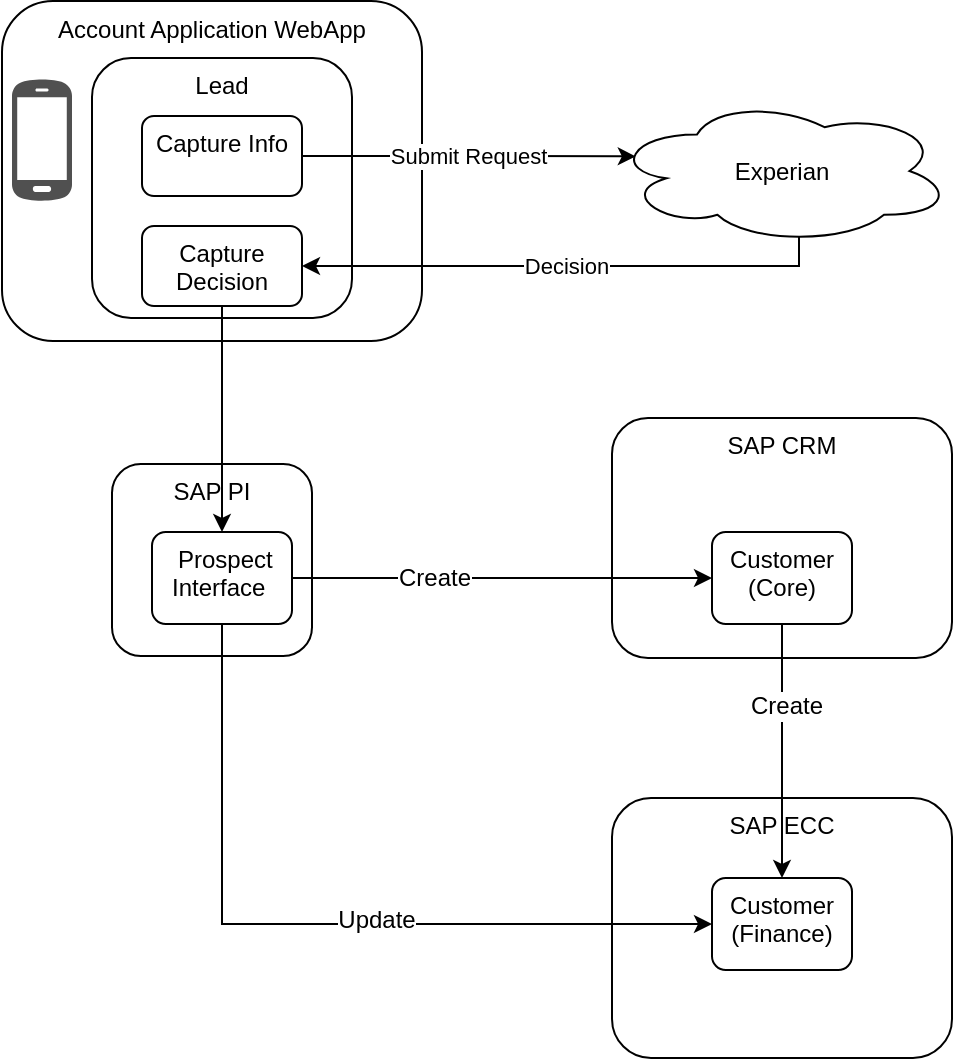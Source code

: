 <mxfile version="12.1.3" type="github" pages="2">
  <diagram id="I0bLfncfjT9ffKwwWELv" name="Accept">
    <mxGraphModel dx="1165" dy="502" grid="1" gridSize="10" guides="1" tooltips="1" connect="1" arrows="1" fold="1" page="1" pageScale="1" pageWidth="827" pageHeight="1169" math="0" shadow="0">
      <root>
        <mxCell id="I5Vtg4STYnl2IJugSfGF-0"/>
        <mxCell id="I5Vtg4STYnl2IJugSfGF-1" parent="I5Vtg4STYnl2IJugSfGF-0"/>
        <mxCell id="8ab2VDb99C_7O71XB3wa-0" value="Account Application WebApp" style="rounded=1;whiteSpace=wrap;html=1;verticalAlign=top;" vertex="1" parent="I5Vtg4STYnl2IJugSfGF-1">
          <mxGeometry x="185" y="1.5" width="210" height="170" as="geometry"/>
        </mxCell>
        <mxCell id="ivdo6gl_7-LOLV2pRihX-21" value="Lead" style="rounded=1;whiteSpace=wrap;html=1;verticalAlign=top;" vertex="1" parent="I5Vtg4STYnl2IJugSfGF-1">
          <mxGeometry x="230" y="30" width="130" height="130" as="geometry"/>
        </mxCell>
        <mxCell id="ivdo6gl_7-LOLV2pRihX-9" value="Submit Request" style="edgeStyle=orthogonalEdgeStyle;rounded=0;orthogonalLoop=1;jettySize=auto;html=1;exitX=1;exitY=0.5;exitDx=0;exitDy=0;entryX=0.07;entryY=0.4;entryDx=0;entryDy=0;entryPerimeter=0;" edge="1" parent="I5Vtg4STYnl2IJugSfGF-1" source="8ab2VDb99C_7O71XB3wa-1" target="ivdo6gl_7-LOLV2pRihX-0">
          <mxGeometry relative="1" as="geometry"/>
        </mxCell>
        <mxCell id="8ab2VDb99C_7O71XB3wa-1" value="Capture Info" style="rounded=1;whiteSpace=wrap;html=1;verticalAlign=top;" vertex="1" parent="I5Vtg4STYnl2IJugSfGF-1">
          <mxGeometry x="255" y="59" width="80" height="40" as="geometry"/>
        </mxCell>
        <mxCell id="ivdo6gl_7-LOLV2pRihX-10" value="Decision" style="edgeStyle=orthogonalEdgeStyle;rounded=0;orthogonalLoop=1;jettySize=auto;html=1;exitX=0.55;exitY=0.95;exitDx=0;exitDy=0;exitPerimeter=0;entryX=1;entryY=0.5;entryDx=0;entryDy=0;" edge="1" parent="I5Vtg4STYnl2IJugSfGF-1" source="ivdo6gl_7-LOLV2pRihX-0" target="ivdo6gl_7-LOLV2pRihX-1">
          <mxGeometry relative="1" as="geometry">
            <Array as="points">
              <mxPoint x="584" y="134"/>
            </Array>
          </mxGeometry>
        </mxCell>
        <mxCell id="ivdo6gl_7-LOLV2pRihX-0" value="Experian" style="ellipse;shape=cloud;whiteSpace=wrap;html=1;verticalAlign=middle;" vertex="1" parent="I5Vtg4STYnl2IJugSfGF-1">
          <mxGeometry x="490" y="50" width="170" height="73" as="geometry"/>
        </mxCell>
        <mxCell id="ivdo6gl_7-LOLV2pRihX-1" value="Capture Decision" style="rounded=1;whiteSpace=wrap;html=1;verticalAlign=top;" vertex="1" parent="I5Vtg4STYnl2IJugSfGF-1">
          <mxGeometry x="255" y="114" width="80" height="40" as="geometry"/>
        </mxCell>
        <mxCell id="ivdo6gl_7-LOLV2pRihX-3" value="SAP PI" style="rounded=1;whiteSpace=wrap;html=1;verticalAlign=top;" vertex="1" parent="I5Vtg4STYnl2IJugSfGF-1">
          <mxGeometry x="240" y="233" width="100" height="96" as="geometry"/>
        </mxCell>
        <mxCell id="ivdo6gl_7-LOLV2pRihX-4" value="&amp;nbsp;Prospect Interface&amp;nbsp;" style="rounded=1;whiteSpace=wrap;html=1;verticalAlign=top;" vertex="1" parent="I5Vtg4STYnl2IJugSfGF-1">
          <mxGeometry x="260" y="267" width="70" height="46" as="geometry"/>
        </mxCell>
        <mxCell id="ivdo6gl_7-LOLV2pRihX-5" value="SAP CRM" style="rounded=1;whiteSpace=wrap;html=1;verticalAlign=top;" vertex="1" parent="I5Vtg4STYnl2IJugSfGF-1">
          <mxGeometry x="490" y="210" width="170" height="120" as="geometry"/>
        </mxCell>
        <mxCell id="ivdo6gl_7-LOLV2pRihX-6" value="Customer (Core)" style="rounded=1;whiteSpace=wrap;html=1;verticalAlign=top;" vertex="1" parent="I5Vtg4STYnl2IJugSfGF-1">
          <mxGeometry x="540" y="267" width="70" height="46" as="geometry"/>
        </mxCell>
        <mxCell id="ivdo6gl_7-LOLV2pRihX-7" value="SAP ECC" style="rounded=1;whiteSpace=wrap;html=1;verticalAlign=top;" vertex="1" parent="I5Vtg4STYnl2IJugSfGF-1">
          <mxGeometry x="490" y="400" width="170" height="130" as="geometry"/>
        </mxCell>
        <mxCell id="ivdo6gl_7-LOLV2pRihX-8" value="Customer&lt;br&gt;(Finance)" style="rounded=1;whiteSpace=wrap;html=1;verticalAlign=top;" vertex="1" parent="I5Vtg4STYnl2IJugSfGF-1">
          <mxGeometry x="540" y="440" width="70" height="46" as="geometry"/>
        </mxCell>
        <mxCell id="I5Vtg4STYnl2IJugSfGF-2" value="" style="shadow=0;dashed=0;html=1;strokeColor=none;fillColor=#505050;labelPosition=center;verticalLabelPosition=bottom;verticalAlign=top;outlineConnect=0;align=center;shape=mxgraph.office.devices.cell_phone_android_proportional;fontColor=#858585;" vertex="1" parent="I5Vtg4STYnl2IJugSfGF-1">
          <mxGeometry x="190" y="40" width="30" height="62" as="geometry"/>
        </mxCell>
        <mxCell id="ivdo6gl_7-LOLV2pRihX-11" style="edgeStyle=orthogonalEdgeStyle;rounded=0;orthogonalLoop=1;jettySize=auto;html=1;exitX=0.5;exitY=1;exitDx=0;exitDy=0;" edge="1" parent="I5Vtg4STYnl2IJugSfGF-1" source="ivdo6gl_7-LOLV2pRihX-1" target="ivdo6gl_7-LOLV2pRihX-4">
          <mxGeometry relative="1" as="geometry"/>
        </mxCell>
        <mxCell id="ivdo6gl_7-LOLV2pRihX-12" style="edgeStyle=orthogonalEdgeStyle;rounded=0;orthogonalLoop=1;jettySize=auto;html=1;exitX=1;exitY=0.5;exitDx=0;exitDy=0;" edge="1" parent="I5Vtg4STYnl2IJugSfGF-1" source="ivdo6gl_7-LOLV2pRihX-4" target="ivdo6gl_7-LOLV2pRihX-6">
          <mxGeometry relative="1" as="geometry"/>
        </mxCell>
        <mxCell id="ivdo6gl_7-LOLV2pRihX-17" value="Create" style="text;html=1;resizable=0;points=[];align=center;verticalAlign=middle;labelBackgroundColor=#ffffff;" vertex="1" connectable="0" parent="ivdo6gl_7-LOLV2pRihX-12">
          <mxGeometry x="-0.326" relative="1" as="geometry">
            <mxPoint as="offset"/>
          </mxGeometry>
        </mxCell>
        <mxCell id="ivdo6gl_7-LOLV2pRihX-14" style="edgeStyle=orthogonalEdgeStyle;rounded=0;orthogonalLoop=1;jettySize=auto;html=1;exitX=0.5;exitY=1;exitDx=0;exitDy=0;entryX=0;entryY=0.5;entryDx=0;entryDy=0;" edge="1" parent="I5Vtg4STYnl2IJugSfGF-1" source="ivdo6gl_7-LOLV2pRihX-4" target="ivdo6gl_7-LOLV2pRihX-8">
          <mxGeometry relative="1" as="geometry"/>
        </mxCell>
        <mxCell id="ivdo6gl_7-LOLV2pRihX-18" value="Update" style="text;html=1;resizable=0;points=[];align=center;verticalAlign=middle;labelBackgroundColor=#ffffff;" vertex="1" connectable="0" parent="ivdo6gl_7-LOLV2pRihX-14">
          <mxGeometry x="-0.254" y="77" relative="1" as="geometry">
            <mxPoint as="offset"/>
          </mxGeometry>
        </mxCell>
        <mxCell id="ivdo6gl_7-LOLV2pRihX-19" style="edgeStyle=orthogonalEdgeStyle;rounded=0;orthogonalLoop=1;jettySize=auto;html=1;exitX=0.5;exitY=1;exitDx=0;exitDy=0;entryX=0.5;entryY=0;entryDx=0;entryDy=0;" edge="1" parent="I5Vtg4STYnl2IJugSfGF-1" source="ivdo6gl_7-LOLV2pRihX-6" target="ivdo6gl_7-LOLV2pRihX-8">
          <mxGeometry relative="1" as="geometry"/>
        </mxCell>
        <mxCell id="ivdo6gl_7-LOLV2pRihX-20" value="Create" style="text;html=1;resizable=0;points=[];align=center;verticalAlign=middle;labelBackgroundColor=#ffffff;" vertex="1" connectable="0" parent="ivdo6gl_7-LOLV2pRihX-19">
          <mxGeometry x="-0.359" y="2" relative="1" as="geometry">
            <mxPoint as="offset"/>
          </mxGeometry>
        </mxCell>
      </root>
    </mxGraphModel>
  </diagram>
  <diagram name="Reject/Refer" id="q7iL9V-ygQUSEN3jPt8D">
    <mxGraphModel dx="1165" dy="502" grid="1" gridSize="10" guides="1" tooltips="1" connect="1" arrows="1" fold="1" page="1" pageScale="1" pageWidth="827" pageHeight="1169" math="0" shadow="0">
      <root>
        <mxCell id="6zzG9t84l0em-5m2Y7m6-0"/>
        <mxCell id="6zzG9t84l0em-5m2Y7m6-1" parent="6zzG9t84l0em-5m2Y7m6-0"/>
        <mxCell id="6zzG9t84l0em-5m2Y7m6-11" value="SAP CRM" style="rounded=1;whiteSpace=wrap;html=1;verticalAlign=top;" vertex="1" parent="6zzG9t84l0em-5m2Y7m6-1">
          <mxGeometry x="460" y="210" width="200" height="160" as="geometry"/>
        </mxCell>
        <mxCell id="JmengMzgopt4f8I5Psx5-20" style="edgeStyle=orthogonalEdgeStyle;rounded=0;orthogonalLoop=1;jettySize=auto;html=1;exitX=1;exitY=0.5;exitDx=0;exitDy=0;entryX=0;entryY=0.75;entryDx=0;entryDy=0;" edge="1" parent="6zzG9t84l0em-5m2Y7m6-1" source="JmengMzgopt4f8I5Psx5-3" target="JmengMzgopt4f8I5Psx5-14">
          <mxGeometry relative="1" as="geometry">
            <Array as="points">
              <mxPoint x="400" y="463"/>
              <mxPoint x="400" y="341"/>
            </Array>
          </mxGeometry>
        </mxCell>
        <mxCell id="6zzG9t84l0em-5m2Y7m6-2" value="Account Application WebApp" style="rounded=1;whiteSpace=wrap;html=1;verticalAlign=top;" vertex="1" parent="6zzG9t84l0em-5m2Y7m6-1">
          <mxGeometry x="185" y="1.5" width="210" height="170" as="geometry"/>
        </mxCell>
        <mxCell id="6zzG9t84l0em-5m2Y7m6-3" value="Lead" style="rounded=1;whiteSpace=wrap;html=1;verticalAlign=top;" vertex="1" parent="6zzG9t84l0em-5m2Y7m6-1">
          <mxGeometry x="230" y="30" width="130" height="130" as="geometry"/>
        </mxCell>
        <mxCell id="6zzG9t84l0em-5m2Y7m6-4" value="Submit Request" style="edgeStyle=orthogonalEdgeStyle;rounded=0;orthogonalLoop=1;jettySize=auto;html=1;exitX=1;exitY=0.5;exitDx=0;exitDy=0;entryX=0.07;entryY=0.4;entryDx=0;entryDy=0;entryPerimeter=0;" edge="1" parent="6zzG9t84l0em-5m2Y7m6-1" source="6zzG9t84l0em-5m2Y7m6-5" target="6zzG9t84l0em-5m2Y7m6-7">
          <mxGeometry relative="1" as="geometry"/>
        </mxCell>
        <mxCell id="6zzG9t84l0em-5m2Y7m6-5" value="Capture Info" style="rounded=1;whiteSpace=wrap;html=1;verticalAlign=top;" vertex="1" parent="6zzG9t84l0em-5m2Y7m6-1">
          <mxGeometry x="255" y="59" width="80" height="40" as="geometry"/>
        </mxCell>
        <mxCell id="6zzG9t84l0em-5m2Y7m6-6" value="Decision" style="edgeStyle=orthogonalEdgeStyle;rounded=0;orthogonalLoop=1;jettySize=auto;html=1;exitX=0.55;exitY=0.95;exitDx=0;exitDy=0;exitPerimeter=0;entryX=1;entryY=0.5;entryDx=0;entryDy=0;" edge="1" parent="6zzG9t84l0em-5m2Y7m6-1" source="6zzG9t84l0em-5m2Y7m6-7" target="6zzG9t84l0em-5m2Y7m6-8">
          <mxGeometry relative="1" as="geometry">
            <Array as="points">
              <mxPoint x="584" y="134"/>
            </Array>
          </mxGeometry>
        </mxCell>
        <mxCell id="6zzG9t84l0em-5m2Y7m6-7" value="Experian" style="ellipse;shape=cloud;whiteSpace=wrap;html=1;verticalAlign=middle;" vertex="1" parent="6zzG9t84l0em-5m2Y7m6-1">
          <mxGeometry x="490" y="50" width="170" height="73" as="geometry"/>
        </mxCell>
        <mxCell id="JmengMzgopt4f8I5Psx5-0" style="edgeStyle=orthogonalEdgeStyle;rounded=0;orthogonalLoop=1;jettySize=auto;html=1;exitX=0.25;exitY=1;exitDx=0;exitDy=0;" edge="1" parent="6zzG9t84l0em-5m2Y7m6-1" source="6zzG9t84l0em-5m2Y7m6-8">
          <mxGeometry relative="1" as="geometry">
            <mxPoint x="90" y="250" as="targetPoint"/>
          </mxGeometry>
        </mxCell>
        <mxCell id="JmengMzgopt4f8I5Psx5-2" value="Notify" style="text;html=1;resizable=0;points=[];align=center;verticalAlign=middle;labelBackgroundColor=#ffffff;" vertex="1" connectable="0" parent="JmengMzgopt4f8I5Psx5-0">
          <mxGeometry x="-0.092" y="1" relative="1" as="geometry">
            <mxPoint as="offset"/>
          </mxGeometry>
        </mxCell>
        <mxCell id="6zzG9t84l0em-5m2Y7m6-8" value="Capture Decision" style="rounded=1;whiteSpace=wrap;html=1;verticalAlign=top;" vertex="1" parent="6zzG9t84l0em-5m2Y7m6-1">
          <mxGeometry x="255" y="114" width="80" height="40" as="geometry"/>
        </mxCell>
        <mxCell id="6zzG9t84l0em-5m2Y7m6-9" value="SAP PI" style="rounded=1;whiteSpace=wrap;html=1;verticalAlign=top;" vertex="1" parent="6zzG9t84l0em-5m2Y7m6-1">
          <mxGeometry x="240" y="233" width="100" height="96" as="geometry"/>
        </mxCell>
        <mxCell id="JmengMzgopt4f8I5Psx5-18" style="edgeStyle=orthogonalEdgeStyle;rounded=0;orthogonalLoop=1;jettySize=auto;html=1;exitX=1;exitY=0.5;exitDx=0;exitDy=0;" edge="1" parent="6zzG9t84l0em-5m2Y7m6-1" source="6zzG9t84l0em-5m2Y7m6-10" target="6zzG9t84l0em-5m2Y7m6-12">
          <mxGeometry relative="1" as="geometry"/>
        </mxCell>
        <mxCell id="6zzG9t84l0em-5m2Y7m6-10" value="&amp;nbsp;Prospect Interface&amp;nbsp;" style="rounded=1;whiteSpace=wrap;html=1;verticalAlign=top;" vertex="1" parent="6zzG9t84l0em-5m2Y7m6-1">
          <mxGeometry x="260" y="267" width="70" height="46" as="geometry"/>
        </mxCell>
        <mxCell id="6zzG9t84l0em-5m2Y7m6-12" value="Customer (Core)" style="rounded=1;whiteSpace=wrap;html=1;verticalAlign=top;" vertex="1" parent="6zzG9t84l0em-5m2Y7m6-1">
          <mxGeometry x="540" y="267" width="70" height="46" as="geometry"/>
        </mxCell>
        <mxCell id="6zzG9t84l0em-5m2Y7m6-13" value="SAP ECC" style="rounded=1;whiteSpace=wrap;html=1;verticalAlign=top;" vertex="1" parent="6zzG9t84l0em-5m2Y7m6-1">
          <mxGeometry x="490" y="400" width="170" height="130" as="geometry"/>
        </mxCell>
        <mxCell id="6zzG9t84l0em-5m2Y7m6-14" value="Customer&lt;br&gt;(Finance)" style="rounded=1;whiteSpace=wrap;html=1;verticalAlign=top;" vertex="1" parent="6zzG9t84l0em-5m2Y7m6-1">
          <mxGeometry x="540" y="440" width="70" height="46" as="geometry"/>
        </mxCell>
        <mxCell id="6zzG9t84l0em-5m2Y7m6-15" value="" style="shadow=0;dashed=0;html=1;strokeColor=none;fillColor=#505050;labelPosition=center;verticalLabelPosition=bottom;verticalAlign=top;outlineConnect=0;align=center;shape=mxgraph.office.devices.cell_phone_android_proportional;fontColor=#858585;" vertex="1" parent="6zzG9t84l0em-5m2Y7m6-1">
          <mxGeometry x="190" y="40" width="30" height="62" as="geometry"/>
        </mxCell>
        <mxCell id="6zzG9t84l0em-5m2Y7m6-16" style="edgeStyle=orthogonalEdgeStyle;rounded=0;orthogonalLoop=1;jettySize=auto;html=1;exitX=0.5;exitY=1;exitDx=0;exitDy=0;" edge="1" parent="6zzG9t84l0em-5m2Y7m6-1" source="6zzG9t84l0em-5m2Y7m6-8" target="6zzG9t84l0em-5m2Y7m6-10">
          <mxGeometry relative="1" as="geometry"/>
        </mxCell>
        <mxCell id="6zzG9t84l0em-5m2Y7m6-21" style="edgeStyle=orthogonalEdgeStyle;rounded=0;orthogonalLoop=1;jettySize=auto;html=1;exitX=0.5;exitY=1;exitDx=0;exitDy=0;entryX=0.5;entryY=0;entryDx=0;entryDy=0;" edge="1" parent="6zzG9t84l0em-5m2Y7m6-1" source="6zzG9t84l0em-5m2Y7m6-12" target="6zzG9t84l0em-5m2Y7m6-14">
          <mxGeometry relative="1" as="geometry"/>
        </mxCell>
        <mxCell id="6zzG9t84l0em-5m2Y7m6-22" value="Create" style="text;html=1;resizable=0;points=[];align=center;verticalAlign=middle;labelBackgroundColor=#ffffff;" vertex="1" connectable="0" parent="6zzG9t84l0em-5m2Y7m6-21">
          <mxGeometry x="-0.359" y="2" relative="1" as="geometry">
            <mxPoint as="offset"/>
          </mxGeometry>
        </mxCell>
        <mxCell id="JmengMzgopt4f8I5Psx5-8" style="edgeStyle=orthogonalEdgeStyle;rounded=0;orthogonalLoop=1;jettySize=auto;html=1;exitX=0.5;exitY=1;exitDx=0;exitDy=0;" edge="1" parent="6zzG9t84l0em-5m2Y7m6-1" source="JmengMzgopt4f8I5Psx5-1" target="JmengMzgopt4f8I5Psx5-3">
          <mxGeometry relative="1" as="geometry"/>
        </mxCell>
        <mxCell id="JmengMzgopt4f8I5Psx5-1" value="New Accounts" style="shape=image;html=1;verticalAlign=top;verticalLabelPosition=bottom;labelBackgroundColor=#ffffff;imageAspect=0;aspect=fixed;image=https://cdn0.iconfinder.com/data/icons/users-android-l-lollipop-icon-pack/24/user-128.png" vertex="1" parent="6zzG9t84l0em-5m2Y7m6-1">
          <mxGeometry x="40" y="237" width="92" height="92" as="geometry"/>
        </mxCell>
        <mxCell id="JmengMzgopt4f8I5Psx5-9" style="edgeStyle=orthogonalEdgeStyle;rounded=0;orthogonalLoop=1;jettySize=auto;html=1;exitX=1;exitY=0.5;exitDx=0;exitDy=0;entryX=0;entryY=0.5;entryDx=0;entryDy=0;" edge="1" parent="6zzG9t84l0em-5m2Y7m6-1" source="JmengMzgopt4f8I5Psx5-3" target="6zzG9t84l0em-5m2Y7m6-14">
          <mxGeometry relative="1" as="geometry"/>
        </mxCell>
        <mxCell id="JmengMzgopt4f8I5Psx5-11" value="&amp;nbsp;Update Record" style="text;html=1;resizable=0;points=[];align=center;verticalAlign=middle;labelBackgroundColor=#ffffff;" vertex="1" connectable="0" parent="JmengMzgopt4f8I5Psx5-9">
          <mxGeometry x="-0.25" relative="1" as="geometry">
            <mxPoint as="offset"/>
          </mxGeometry>
        </mxCell>
        <mxCell id="JmengMzgopt4f8I5Psx5-10" style="edgeStyle=orthogonalEdgeStyle;rounded=0;orthogonalLoop=1;jettySize=auto;html=1;exitX=0.5;exitY=1;exitDx=0;exitDy=0;" edge="1" parent="6zzG9t84l0em-5m2Y7m6-1" source="JmengMzgopt4f8I5Psx5-3" target="JmengMzgopt4f8I5Psx5-4">
          <mxGeometry relative="1" as="geometry"/>
        </mxCell>
        <mxCell id="JmengMzgopt4f8I5Psx5-12" value="No" style="text;html=1;resizable=0;points=[];align=center;verticalAlign=middle;labelBackgroundColor=#ffffff;" vertex="1" connectable="0" parent="JmengMzgopt4f8I5Psx5-10">
          <mxGeometry x="-0.199" relative="1" as="geometry">
            <mxPoint as="offset"/>
          </mxGeometry>
        </mxCell>
        <mxCell id="JmengMzgopt4f8I5Psx5-3" value="Accept" style="rhombus;whiteSpace=wrap;html=1;" vertex="1" parent="6zzG9t84l0em-5m2Y7m6-1">
          <mxGeometry x="47" y="427.5" width="78" height="70" as="geometry"/>
        </mxCell>
        <mxCell id="JmengMzgopt4f8I5Psx5-4" value="END" style="shape=mxgraph.bpmn.shape;html=1;verticalLabelPosition=bottom;labelBackgroundColor=#ffffff;verticalAlign=top;align=center;perimeter=ellipsePerimeter;outlineConnect=0;outline=end;symbol=general;" vertex="1" parent="6zzG9t84l0em-5m2Y7m6-1">
          <mxGeometry x="61" y="600" width="50" height="50" as="geometry"/>
        </mxCell>
        <mxCell id="JmengMzgopt4f8I5Psx5-7" value="Review Application" style="text;html=1;resizable=0;points=[];autosize=1;align=left;verticalAlign=top;spacingTop=-4;" vertex="1" parent="6zzG9t84l0em-5m2Y7m6-1">
          <mxGeometry x="111" y="265" width="120" height="10" as="geometry"/>
        </mxCell>
        <mxCell id="JmengMzgopt4f8I5Psx5-14" value="Activity" style="rounded=1;whiteSpace=wrap;html=1;verticalAlign=top;" vertex="1" parent="6zzG9t84l0em-5m2Y7m6-1">
          <mxGeometry x="480" y="306" width="50" height="46" as="geometry"/>
        </mxCell>
        <mxCell id="JmengMzgopt4f8I5Psx5-15" value="Create" style="edgeStyle=orthogonalEdgeStyle;rounded=0;orthogonalLoop=1;jettySize=auto;html=1;exitX=1;exitY=0.5;exitDx=0;exitDy=0;entryX=0;entryY=0.5;entryDx=0;entryDy=0;" edge="1" parent="6zzG9t84l0em-5m2Y7m6-1" source="6zzG9t84l0em-5m2Y7m6-10" target="JmengMzgopt4f8I5Psx5-14">
          <mxGeometry x="-0.577" relative="1" as="geometry">
            <Array as="points">
              <mxPoint x="400" y="290"/>
              <mxPoint x="400" y="329"/>
            </Array>
            <mxPoint as="offset"/>
          </mxGeometry>
        </mxCell>
        <mxCell id="JmengMzgopt4f8I5Psx5-19" value="Yes" style="text;html=1;resizable=0;points=[];autosize=1;align=left;verticalAlign=top;spacingTop=-4;" vertex="1" parent="6zzG9t84l0em-5m2Y7m6-1">
          <mxGeometry x="117" y="440" width="30" height="10" as="geometry"/>
        </mxCell>
      </root>
    </mxGraphModel>
  </diagram>
</mxfile>
